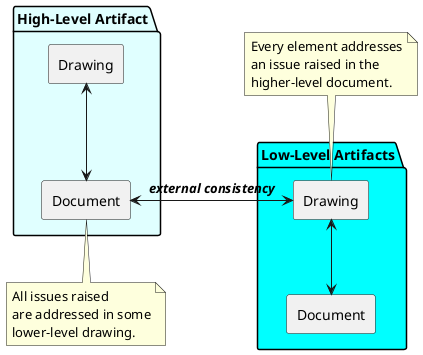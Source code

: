 @startuml design-external-consistency

allowmixing

skinparam componentStyle rectangle

package "High-Level Artifact" as artifactHigh #LightCyan {
  component "Drawing" as drawingHigh
  component "Document" as documentHigh

  drawingHigh <--> documentHigh
}

note bottom of documentHigh
  All issues raised
  are addressed in some
  lower-level drawing.
end note

package "Low-Level Artifacts" as artifactLow #Cyan {
  component "Drawing" as drawingLow
  component "Document" as documentLow

  drawingLow <--> documentLow
}

note top of drawingLow
  Every element addresses
  an issue raised in the
  higher-level document.
end note

documentHigh <-> drawingLow: "**//external consistency//**"

@enduml